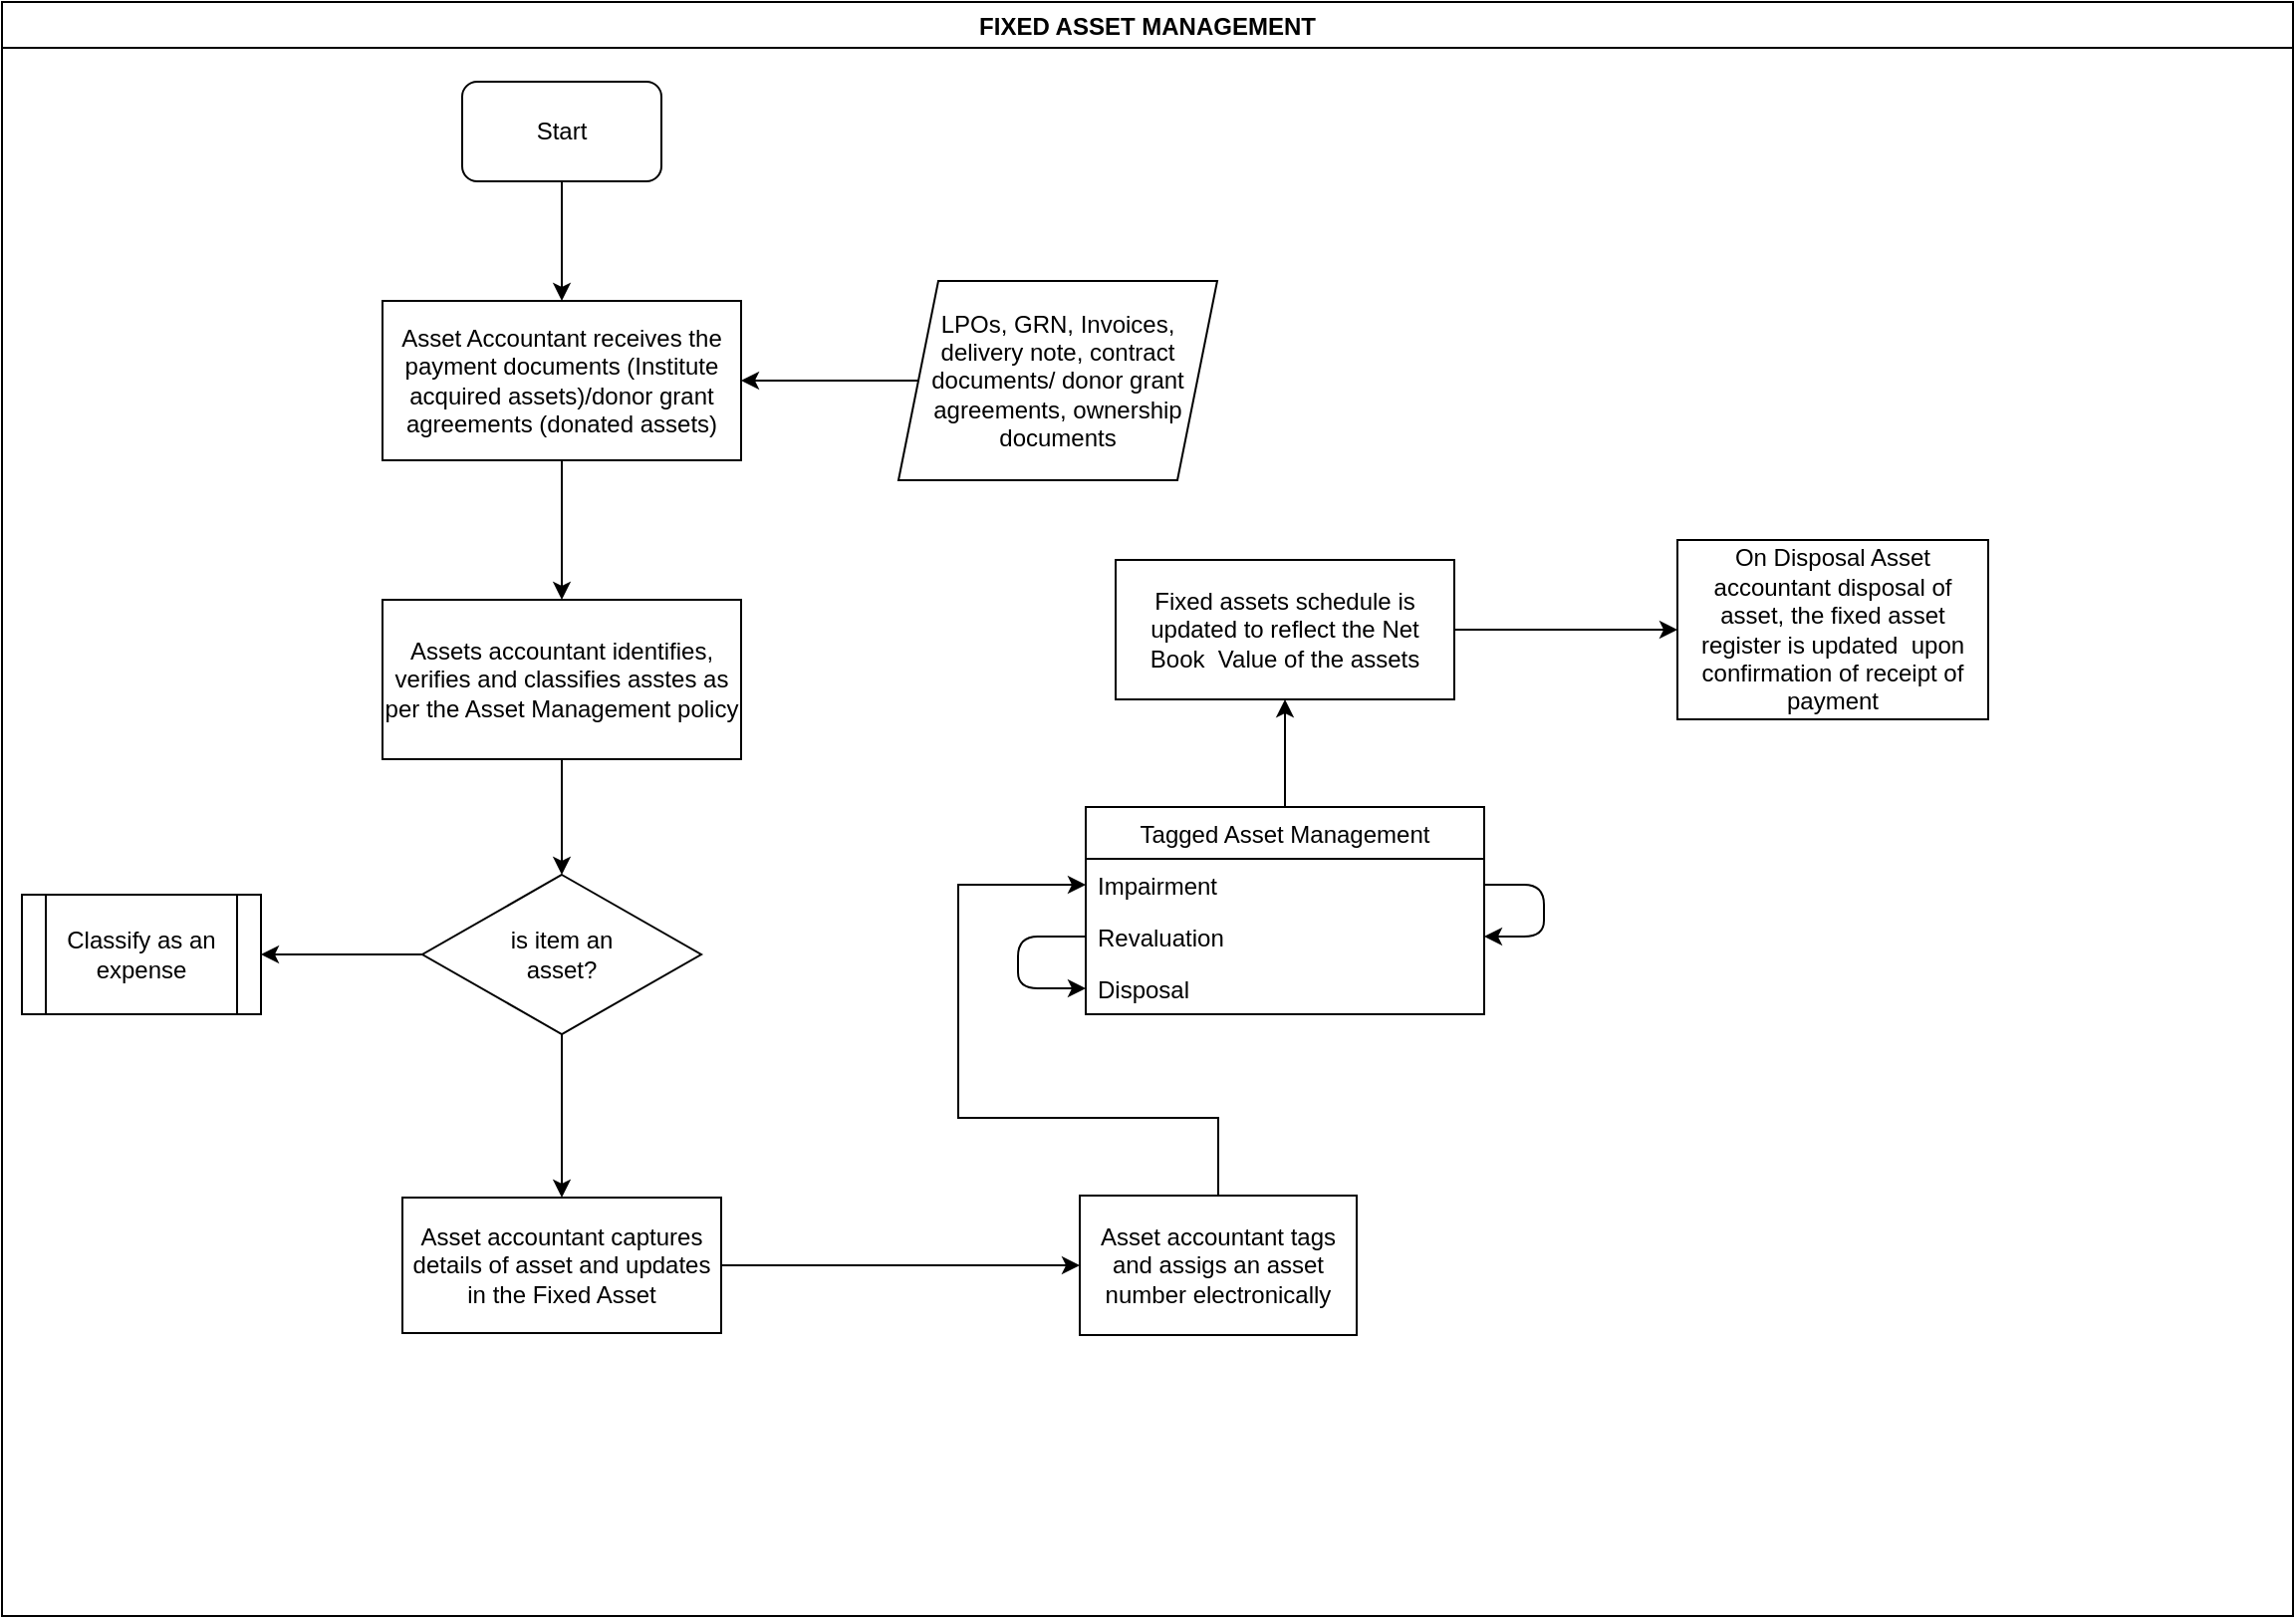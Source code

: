 <mxfile version="13.10.9" type="github">
  <diagram id="-cmlFGgi6j457TbQA-Bj" name="Page-1">
    <mxGraphModel dx="1038" dy="547" grid="1" gridSize="10" guides="1" tooltips="1" connect="1" arrows="1" fold="1" page="1" pageScale="1" pageWidth="1169" pageHeight="827" math="0" shadow="0">
      <root>
        <mxCell id="0" />
        <mxCell id="1" parent="0" />
        <mxCell id="1EdCu9Syr2TYHE6o0lRG-1" value="&#xa;FIXED ASSET MANAGEMENT&#xa;" style="swimlane;" vertex="1" parent="1">
          <mxGeometry x="10" y="10" width="1150" height="810" as="geometry" />
        </mxCell>
        <mxCell id="1EdCu9Syr2TYHE6o0lRG-2" value="Start" style="rounded=1;whiteSpace=wrap;html=1;" vertex="1" parent="1EdCu9Syr2TYHE6o0lRG-1">
          <mxGeometry x="231" y="40" width="100" height="50" as="geometry" />
        </mxCell>
        <mxCell id="1EdCu9Syr2TYHE6o0lRG-5" value="Asset Accountant receives the payment documents (Institute acquired assets)/donor grant agreements (donated assets)" style="rounded=0;whiteSpace=wrap;html=1;" vertex="1" parent="1EdCu9Syr2TYHE6o0lRG-1">
          <mxGeometry x="191" y="150" width="180" height="80" as="geometry" />
        </mxCell>
        <mxCell id="1EdCu9Syr2TYHE6o0lRG-4" value="" style="edgeStyle=orthogonalEdgeStyle;rounded=0;orthogonalLoop=1;jettySize=auto;html=1;entryX=0.5;entryY=0;entryDx=0;entryDy=0;" edge="1" parent="1EdCu9Syr2TYHE6o0lRG-1" source="1EdCu9Syr2TYHE6o0lRG-2" target="1EdCu9Syr2TYHE6o0lRG-5">
          <mxGeometry relative="1" as="geometry">
            <mxPoint x="281" y="165" as="targetPoint" />
          </mxGeometry>
        </mxCell>
        <mxCell id="1EdCu9Syr2TYHE6o0lRG-8" value="LPOs, GRN, Invoices, delivery note, contract documents/ donor grant agreements, ownership documents" style="shape=parallelogram;perimeter=parallelogramPerimeter;whiteSpace=wrap;html=1;fixedSize=1;" vertex="1" parent="1EdCu9Syr2TYHE6o0lRG-1">
          <mxGeometry x="450" y="140" width="160" height="100" as="geometry" />
        </mxCell>
        <mxCell id="1EdCu9Syr2TYHE6o0lRG-10" value="" style="edgeStyle=orthogonalEdgeStyle;rounded=0;orthogonalLoop=1;jettySize=auto;html=1;entryX=1;entryY=0.5;entryDx=0;entryDy=0;" edge="1" parent="1EdCu9Syr2TYHE6o0lRG-1" source="1EdCu9Syr2TYHE6o0lRG-8" target="1EdCu9Syr2TYHE6o0lRG-5">
          <mxGeometry relative="1" as="geometry">
            <mxPoint x="370" y="190" as="targetPoint" />
          </mxGeometry>
        </mxCell>
        <mxCell id="1EdCu9Syr2TYHE6o0lRG-13" value="&lt;div&gt;is item an &lt;br&gt;&lt;/div&gt;&lt;div&gt;asset?&lt;/div&gt;" style="rhombus;whiteSpace=wrap;html=1;" vertex="1" parent="1EdCu9Syr2TYHE6o0lRG-1">
          <mxGeometry x="211" y="438" width="140" height="80" as="geometry" />
        </mxCell>
        <mxCell id="1EdCu9Syr2TYHE6o0lRG-22" value="Tagged Asset Management" style="swimlane;fontStyle=0;childLayout=stackLayout;horizontal=1;startSize=26;fillColor=none;horizontalStack=0;resizeParent=1;resizeParentMax=0;resizeLast=0;collapsible=1;marginBottom=0;" vertex="1" parent="1EdCu9Syr2TYHE6o0lRG-1">
          <mxGeometry x="544" y="404" width="200" height="104" as="geometry" />
        </mxCell>
        <mxCell id="1EdCu9Syr2TYHE6o0lRG-23" value="Impairment" style="text;strokeColor=none;fillColor=none;align=left;verticalAlign=top;spacingLeft=4;spacingRight=4;overflow=hidden;rotatable=0;points=[[0,0.5],[1,0.5]];portConstraint=eastwest;" vertex="1" parent="1EdCu9Syr2TYHE6o0lRG-22">
          <mxGeometry y="26" width="200" height="26" as="geometry" />
        </mxCell>
        <mxCell id="1EdCu9Syr2TYHE6o0lRG-24" value="Revaluation" style="text;strokeColor=none;fillColor=none;align=left;verticalAlign=top;spacingLeft=4;spacingRight=4;overflow=hidden;rotatable=0;points=[[0,0.5],[1,0.5]];portConstraint=eastwest;" vertex="1" parent="1EdCu9Syr2TYHE6o0lRG-22">
          <mxGeometry y="52" width="200" height="26" as="geometry" />
        </mxCell>
        <mxCell id="1EdCu9Syr2TYHE6o0lRG-25" value="Disposal" style="text;strokeColor=none;fillColor=none;align=left;verticalAlign=top;spacingLeft=4;spacingRight=4;overflow=hidden;rotatable=0;points=[[0,0.5],[1,0.5]];portConstraint=eastwest;" vertex="1" parent="1EdCu9Syr2TYHE6o0lRG-22">
          <mxGeometry y="78" width="200" height="26" as="geometry" />
        </mxCell>
        <mxCell id="1EdCu9Syr2TYHE6o0lRG-32" value="" style="endArrow=classic;html=1;exitX=1;exitY=0.5;exitDx=0;exitDy=0;entryX=1;entryY=0.5;entryDx=0;entryDy=0;" edge="1" parent="1EdCu9Syr2TYHE6o0lRG-22" source="1EdCu9Syr2TYHE6o0lRG-23" target="1EdCu9Syr2TYHE6o0lRG-24">
          <mxGeometry width="50" height="50" relative="1" as="geometry">
            <mxPoint x="-170" y="206" as="sourcePoint" />
            <mxPoint x="-120" y="156" as="targetPoint" />
            <Array as="points">
              <mxPoint x="230" y="39" />
              <mxPoint x="230" y="65" />
            </Array>
          </mxGeometry>
        </mxCell>
        <mxCell id="1EdCu9Syr2TYHE6o0lRG-33" value="" style="endArrow=classic;html=1;exitX=0;exitY=0.5;exitDx=0;exitDy=0;entryX=0;entryY=0.5;entryDx=0;entryDy=0;" edge="1" parent="1EdCu9Syr2TYHE6o0lRG-22" source="1EdCu9Syr2TYHE6o0lRG-24" target="1EdCu9Syr2TYHE6o0lRG-25">
          <mxGeometry width="50" height="50" relative="1" as="geometry">
            <mxPoint x="-174" y="206" as="sourcePoint" />
            <mxPoint x="-124" y="156" as="targetPoint" />
            <Array as="points">
              <mxPoint x="-34" y="65" />
              <mxPoint x="-34" y="91" />
            </Array>
          </mxGeometry>
        </mxCell>
        <mxCell id="1EdCu9Syr2TYHE6o0lRG-34" value="Fixed assets schedule is updated to reflect the Net Book&amp;nbsp; Value of the assets" style="whiteSpace=wrap;html=1;fontStyle=0;fillColor=none;startSize=26;" vertex="1" parent="1EdCu9Syr2TYHE6o0lRG-1">
          <mxGeometry x="559" y="280" width="170" height="70" as="geometry" />
        </mxCell>
        <mxCell id="1EdCu9Syr2TYHE6o0lRG-35" value="" style="edgeStyle=orthogonalEdgeStyle;rounded=0;orthogonalLoop=1;jettySize=auto;html=1;" edge="1" parent="1EdCu9Syr2TYHE6o0lRG-1" source="1EdCu9Syr2TYHE6o0lRG-22" target="1EdCu9Syr2TYHE6o0lRG-34">
          <mxGeometry relative="1" as="geometry" />
        </mxCell>
        <mxCell id="1EdCu9Syr2TYHE6o0lRG-12" value="" style="edgeStyle=orthogonalEdgeStyle;rounded=0;orthogonalLoop=1;jettySize=auto;html=1;" edge="1" parent="1" source="1EdCu9Syr2TYHE6o0lRG-6" target="1EdCu9Syr2TYHE6o0lRG-13">
          <mxGeometry relative="1" as="geometry">
            <mxPoint x="291" y="450" as="targetPoint" />
          </mxGeometry>
        </mxCell>
        <mxCell id="1EdCu9Syr2TYHE6o0lRG-6" value="Assets accountant identifies, verifies and classifies asstes as per the Asset Management policy" style="whiteSpace=wrap;html=1;rounded=0;" vertex="1" parent="1">
          <mxGeometry x="201" y="310" width="180" height="80" as="geometry" />
        </mxCell>
        <mxCell id="1EdCu9Syr2TYHE6o0lRG-7" value="" style="edgeStyle=orthogonalEdgeStyle;rounded=0;orthogonalLoop=1;jettySize=auto;html=1;" edge="1" parent="1" source="1EdCu9Syr2TYHE6o0lRG-5" target="1EdCu9Syr2TYHE6o0lRG-6">
          <mxGeometry relative="1" as="geometry" />
        </mxCell>
        <mxCell id="1EdCu9Syr2TYHE6o0lRG-14" value="Classify as an expense" style="shape=process;whiteSpace=wrap;html=1;backgroundOutline=1;" vertex="1" parent="1">
          <mxGeometry x="20" y="458" width="120" height="60" as="geometry" />
        </mxCell>
        <mxCell id="1EdCu9Syr2TYHE6o0lRG-15" value="" style="edgeStyle=orthogonalEdgeStyle;rounded=0;orthogonalLoop=1;jettySize=auto;html=1;" edge="1" parent="1" source="1EdCu9Syr2TYHE6o0lRG-13" target="1EdCu9Syr2TYHE6o0lRG-14">
          <mxGeometry relative="1" as="geometry" />
        </mxCell>
        <mxCell id="1EdCu9Syr2TYHE6o0lRG-21" value="" style="edgeStyle=orthogonalEdgeStyle;rounded=0;orthogonalLoop=1;jettySize=auto;html=1;" edge="1" parent="1" source="1EdCu9Syr2TYHE6o0lRG-16" target="1EdCu9Syr2TYHE6o0lRG-20">
          <mxGeometry relative="1" as="geometry" />
        </mxCell>
        <mxCell id="1EdCu9Syr2TYHE6o0lRG-16" value="Asset accountant captures details of asset and updates in the Fixed Asset" style="whiteSpace=wrap;html=1;" vertex="1" parent="1">
          <mxGeometry x="211" y="610" width="160" height="68" as="geometry" />
        </mxCell>
        <mxCell id="1EdCu9Syr2TYHE6o0lRG-17" value="" style="edgeStyle=orthogonalEdgeStyle;rounded=0;orthogonalLoop=1;jettySize=auto;html=1;" edge="1" parent="1" source="1EdCu9Syr2TYHE6o0lRG-13" target="1EdCu9Syr2TYHE6o0lRG-16">
          <mxGeometry relative="1" as="geometry" />
        </mxCell>
        <mxCell id="1EdCu9Syr2TYHE6o0lRG-20" value="Asset accountant tags and assigs an asset number electronically" style="whiteSpace=wrap;html=1;" vertex="1" parent="1">
          <mxGeometry x="551" y="609" width="139" height="70" as="geometry" />
        </mxCell>
        <mxCell id="1EdCu9Syr2TYHE6o0lRG-28" style="edgeStyle=orthogonalEdgeStyle;rounded=0;orthogonalLoop=1;jettySize=auto;html=1;exitX=0.5;exitY=0;exitDx=0;exitDy=0;entryX=0;entryY=0.5;entryDx=0;entryDy=0;" edge="1" parent="1" source="1EdCu9Syr2TYHE6o0lRG-20" target="1EdCu9Syr2TYHE6o0lRG-23">
          <mxGeometry relative="1" as="geometry">
            <Array as="points">
              <mxPoint x="621" y="570" />
              <mxPoint x="490" y="570" />
              <mxPoint x="490" y="453" />
            </Array>
          </mxGeometry>
        </mxCell>
        <mxCell id="1EdCu9Syr2TYHE6o0lRG-36" value="On Disposal Asset accountant disposal of asset, the fixed asset register is updated&amp;nbsp; upon confirmation of receipt of payment" style="whiteSpace=wrap;html=1;fontStyle=0;fillColor=none;startSize=26;" vertex="1" parent="1">
          <mxGeometry x="851" y="280" width="156" height="90" as="geometry" />
        </mxCell>
        <mxCell id="1EdCu9Syr2TYHE6o0lRG-37" value="" style="edgeStyle=orthogonalEdgeStyle;rounded=0;orthogonalLoop=1;jettySize=auto;html=1;" edge="1" parent="1" source="1EdCu9Syr2TYHE6o0lRG-34" target="1EdCu9Syr2TYHE6o0lRG-36">
          <mxGeometry relative="1" as="geometry" />
        </mxCell>
      </root>
    </mxGraphModel>
  </diagram>
</mxfile>
